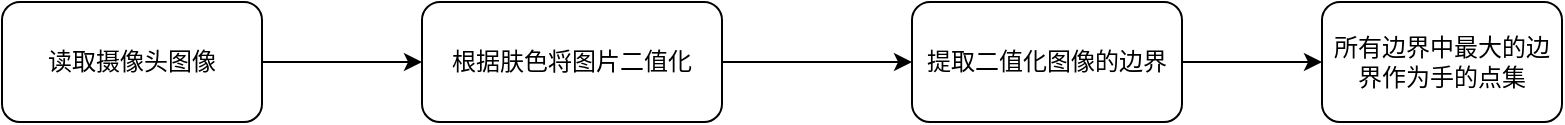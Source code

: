 <mxfile>
    <diagram id="_CPu3cUwMPlkMaiBEQBn" name="第 1 页">
        <mxGraphModel dx="1031" dy="654" grid="1" gridSize="10" guides="1" tooltips="1" connect="1" arrows="1" fold="1" page="1" pageScale="1" pageWidth="900" pageHeight="1300" math="0" shadow="0">
            <root>
                <mxCell id="0"/>
                <mxCell id="1" parent="0"/>
                <mxCell id="4" value="" style="edgeStyle=none;html=1;" edge="1" parent="1" source="2" target="3">
                    <mxGeometry relative="1" as="geometry"/>
                </mxCell>
                <mxCell id="2" value="读取摄像头图像" style="rounded=1;whiteSpace=wrap;html=1;" vertex="1" parent="1">
                    <mxGeometry x="30" y="180" width="130" height="60" as="geometry"/>
                </mxCell>
                <mxCell id="6" value="" style="edgeStyle=none;html=1;" edge="1" parent="1" source="3" target="5">
                    <mxGeometry relative="1" as="geometry"/>
                </mxCell>
                <mxCell id="3" value="根据肤色将图片二值化" style="rounded=1;whiteSpace=wrap;html=1;" vertex="1" parent="1">
                    <mxGeometry x="240" y="180" width="150" height="60" as="geometry"/>
                </mxCell>
                <mxCell id="8" value="" style="edgeStyle=none;html=1;" edge="1" parent="1" source="5" target="7">
                    <mxGeometry relative="1" as="geometry"/>
                </mxCell>
                <mxCell id="5" value="提取二值化图像的边界" style="whiteSpace=wrap;html=1;rounded=1;" vertex="1" parent="1">
                    <mxGeometry x="485" y="180" width="135" height="60" as="geometry"/>
                </mxCell>
                <mxCell id="7" value="所有边界中最大的边界作为手的点集" style="whiteSpace=wrap;html=1;rounded=1;" vertex="1" parent="1">
                    <mxGeometry x="690" y="180" width="120" height="60" as="geometry"/>
                </mxCell>
            </root>
        </mxGraphModel>
    </diagram>
</mxfile>